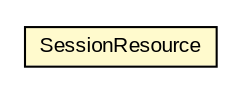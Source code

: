 #!/usr/local/bin/dot
#
# Class diagram 
# Generated by UMLGraph version R5_6-24-gf6e263 (http://www.umlgraph.org/)
#

digraph G {
	edge [fontname="arial",fontsize=10,labelfontname="arial",labelfontsize=10];
	node [fontname="arial",fontsize=10,shape=plaintext];
	nodesep=0.25;
	ranksep=0.5;
	rankdir=LR;
	// com.gwtplatform.carstore.server.rest.SessionResource
	c488548 [label=<<table title="com.gwtplatform.carstore.server.rest.SessionResource" border="0" cellborder="1" cellspacing="0" cellpadding="2" port="p" bgcolor="lemonChiffon" href="./SessionResource.html">
		<tr><td><table border="0" cellspacing="0" cellpadding="1">
<tr><td align="center" balign="center"> SessionResource </td></tr>
		</table></td></tr>
		</table>>, URL="./SessionResource.html", fontname="arial", fontcolor="black", fontsize=10.0];
}

